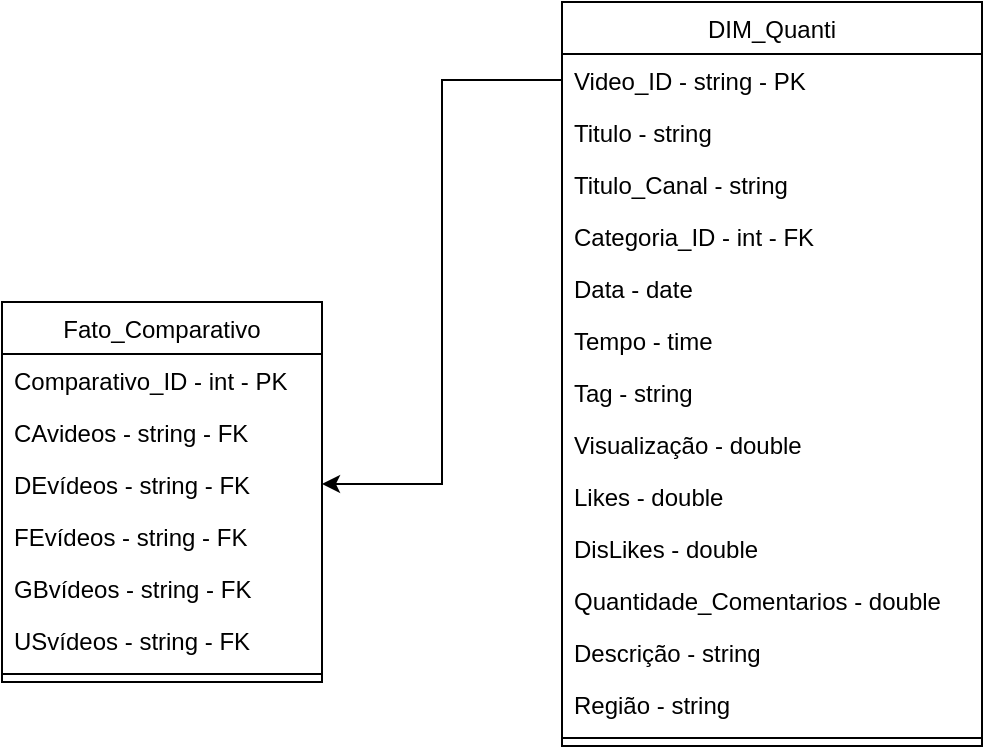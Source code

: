 <mxfile version="21.2.4" type="github">
  <diagram id="C5RBs43oDa-KdzZeNtuy" name="Page-1">
    <mxGraphModel dx="880" dy="1653" grid="1" gridSize="10" guides="1" tooltips="1" connect="1" arrows="1" fold="1" page="1" pageScale="1" pageWidth="827" pageHeight="1169" math="0" shadow="0">
      <root>
        <mxCell id="WIyWlLk6GJQsqaUBKTNV-0" />
        <mxCell id="WIyWlLk6GJQsqaUBKTNV-1" parent="WIyWlLk6GJQsqaUBKTNV-0" />
        <mxCell id="zkfFHV4jXpPFQw0GAbJ--17" value="Fato_Comparativo&#xa;" style="swimlane;fontStyle=0;align=center;verticalAlign=top;childLayout=stackLayout;horizontal=1;startSize=26;horizontalStack=0;resizeParent=1;resizeLast=0;collapsible=1;marginBottom=0;rounded=0;shadow=0;strokeWidth=1;" parent="WIyWlLk6GJQsqaUBKTNV-1" vertex="1">
          <mxGeometry x="510" y="-30" width="160" height="190" as="geometry">
            <mxRectangle x="550" y="140" width="160" height="26" as="alternateBounds" />
          </mxGeometry>
        </mxCell>
        <mxCell id="zkfFHV4jXpPFQw0GAbJ--18" value="Comparativo_ID - int - PK" style="text;align=left;verticalAlign=top;spacingLeft=4;spacingRight=4;overflow=hidden;rotatable=0;points=[[0,0.5],[1,0.5]];portConstraint=eastwest;" parent="zkfFHV4jXpPFQw0GAbJ--17" vertex="1">
          <mxGeometry y="26" width="160" height="26" as="geometry" />
        </mxCell>
        <mxCell id="zkfFHV4jXpPFQw0GAbJ--19" value="CAvideos - string - FK" style="text;align=left;verticalAlign=top;spacingLeft=4;spacingRight=4;overflow=hidden;rotatable=0;points=[[0,0.5],[1,0.5]];portConstraint=eastwest;rounded=0;shadow=0;html=0;" parent="zkfFHV4jXpPFQw0GAbJ--17" vertex="1">
          <mxGeometry y="52" width="160" height="26" as="geometry" />
        </mxCell>
        <mxCell id="RwffyjR6EgKe0kXsIX9w-15" value="DEvídeos - string - FK" style="text;align=left;verticalAlign=top;spacingLeft=4;spacingRight=4;overflow=hidden;rotatable=0;points=[[0,0.5],[1,0.5]];portConstraint=eastwest;rounded=0;shadow=0;html=0;" parent="zkfFHV4jXpPFQw0GAbJ--17" vertex="1">
          <mxGeometry y="78" width="160" height="26" as="geometry" />
        </mxCell>
        <mxCell id="RwffyjR6EgKe0kXsIX9w-16" value="FEvídeos - string - FK" style="text;align=left;verticalAlign=top;spacingLeft=4;spacingRight=4;overflow=hidden;rotatable=0;points=[[0,0.5],[1,0.5]];portConstraint=eastwest;rounded=0;shadow=0;html=0;" parent="zkfFHV4jXpPFQw0GAbJ--17" vertex="1">
          <mxGeometry y="104" width="160" height="26" as="geometry" />
        </mxCell>
        <mxCell id="RwffyjR6EgKe0kXsIX9w-17" value="GBvídeos - string - FK" style="text;align=left;verticalAlign=top;spacingLeft=4;spacingRight=4;overflow=hidden;rotatable=0;points=[[0,0.5],[1,0.5]];portConstraint=eastwest;rounded=0;shadow=0;html=0;" parent="zkfFHV4jXpPFQw0GAbJ--17" vertex="1">
          <mxGeometry y="130" width="160" height="26" as="geometry" />
        </mxCell>
        <mxCell id="RwffyjR6EgKe0kXsIX9w-18" value="USvídeos - string - FK" style="text;align=left;verticalAlign=top;spacingLeft=4;spacingRight=4;overflow=hidden;rotatable=0;points=[[0,0.5],[1,0.5]];portConstraint=eastwest;rounded=0;shadow=0;html=0;" parent="zkfFHV4jXpPFQw0GAbJ--17" vertex="1">
          <mxGeometry y="156" width="160" height="26" as="geometry" />
        </mxCell>
        <mxCell id="zkfFHV4jXpPFQw0GAbJ--23" value="" style="line;html=1;strokeWidth=1;align=left;verticalAlign=middle;spacingTop=-1;spacingLeft=3;spacingRight=3;rotatable=0;labelPosition=right;points=[];portConstraint=eastwest;" parent="zkfFHV4jXpPFQw0GAbJ--17" vertex="1">
          <mxGeometry y="182" width="160" height="8" as="geometry" />
        </mxCell>
        <mxCell id="RwffyjR6EgKe0kXsIX9w-0" value="DIM_Quanti" style="swimlane;fontStyle=0;align=center;verticalAlign=top;childLayout=stackLayout;horizontal=1;startSize=26;horizontalStack=0;resizeParent=1;resizeLast=0;collapsible=1;marginBottom=0;rounded=0;shadow=0;strokeWidth=1;" parent="WIyWlLk6GJQsqaUBKTNV-1" vertex="1">
          <mxGeometry x="790" y="-180" width="210" height="372" as="geometry">
            <mxRectangle x="340" y="380" width="170" height="26" as="alternateBounds" />
          </mxGeometry>
        </mxCell>
        <mxCell id="RwffyjR6EgKe0kXsIX9w-1" value="Video_ID - string - PK" style="text;align=left;verticalAlign=top;spacingLeft=4;spacingRight=4;overflow=hidden;rotatable=0;points=[[0,0.5],[1,0.5]];portConstraint=eastwest;" parent="RwffyjR6EgKe0kXsIX9w-0" vertex="1">
          <mxGeometry y="26" width="210" height="26" as="geometry" />
        </mxCell>
        <mxCell id="RwffyjR6EgKe0kXsIX9w-2" value="Titulo - string" style="text;align=left;verticalAlign=top;spacingLeft=4;spacingRight=4;overflow=hidden;rotatable=0;points=[[0,0.5],[1,0.5]];portConstraint=eastwest;" parent="RwffyjR6EgKe0kXsIX9w-0" vertex="1">
          <mxGeometry y="52" width="210" height="26" as="geometry" />
        </mxCell>
        <mxCell id="RwffyjR6EgKe0kXsIX9w-3" value="Titulo_Canal - string" style="text;align=left;verticalAlign=top;spacingLeft=4;spacingRight=4;overflow=hidden;rotatable=0;points=[[0,0.5],[1,0.5]];portConstraint=eastwest;" parent="RwffyjR6EgKe0kXsIX9w-0" vertex="1">
          <mxGeometry y="78" width="210" height="26" as="geometry" />
        </mxCell>
        <mxCell id="RwffyjR6EgKe0kXsIX9w-4" value="Categoria_ID - int - FK" style="text;align=left;verticalAlign=top;spacingLeft=4;spacingRight=4;overflow=hidden;rotatable=0;points=[[0,0.5],[1,0.5]];portConstraint=eastwest;" parent="RwffyjR6EgKe0kXsIX9w-0" vertex="1">
          <mxGeometry y="104" width="210" height="26" as="geometry" />
        </mxCell>
        <mxCell id="RwffyjR6EgKe0kXsIX9w-5" value="Data - date" style="text;align=left;verticalAlign=top;spacingLeft=4;spacingRight=4;overflow=hidden;rotatable=0;points=[[0,0.5],[1,0.5]];portConstraint=eastwest;" parent="RwffyjR6EgKe0kXsIX9w-0" vertex="1">
          <mxGeometry y="130" width="210" height="26" as="geometry" />
        </mxCell>
        <mxCell id="RwffyjR6EgKe0kXsIX9w-6" value="Tempo - time" style="text;align=left;verticalAlign=top;spacingLeft=4;spacingRight=4;overflow=hidden;rotatable=0;points=[[0,0.5],[1,0.5]];portConstraint=eastwest;" parent="RwffyjR6EgKe0kXsIX9w-0" vertex="1">
          <mxGeometry y="156" width="210" height="26" as="geometry" />
        </mxCell>
        <mxCell id="RwffyjR6EgKe0kXsIX9w-7" value="Tag - string" style="text;align=left;verticalAlign=top;spacingLeft=4;spacingRight=4;overflow=hidden;rotatable=0;points=[[0,0.5],[1,0.5]];portConstraint=eastwest;" parent="RwffyjR6EgKe0kXsIX9w-0" vertex="1">
          <mxGeometry y="182" width="210" height="26" as="geometry" />
        </mxCell>
        <mxCell id="RwffyjR6EgKe0kXsIX9w-8" value="Visualização - double" style="text;align=left;verticalAlign=top;spacingLeft=4;spacingRight=4;overflow=hidden;rotatable=0;points=[[0,0.5],[1,0.5]];portConstraint=eastwest;" parent="RwffyjR6EgKe0kXsIX9w-0" vertex="1">
          <mxGeometry y="208" width="210" height="26" as="geometry" />
        </mxCell>
        <mxCell id="RwffyjR6EgKe0kXsIX9w-9" value="Likes - double" style="text;align=left;verticalAlign=top;spacingLeft=4;spacingRight=4;overflow=hidden;rotatable=0;points=[[0,0.5],[1,0.5]];portConstraint=eastwest;" parent="RwffyjR6EgKe0kXsIX9w-0" vertex="1">
          <mxGeometry y="234" width="210" height="26" as="geometry" />
        </mxCell>
        <mxCell id="RwffyjR6EgKe0kXsIX9w-10" value="DisLikes - double" style="text;align=left;verticalAlign=top;spacingLeft=4;spacingRight=4;overflow=hidden;rotatable=0;points=[[0,0.5],[1,0.5]];portConstraint=eastwest;" parent="RwffyjR6EgKe0kXsIX9w-0" vertex="1">
          <mxGeometry y="260" width="210" height="26" as="geometry" />
        </mxCell>
        <mxCell id="RwffyjR6EgKe0kXsIX9w-11" value="Quantidade_Comentarios - double" style="text;align=left;verticalAlign=top;spacingLeft=4;spacingRight=4;overflow=hidden;rotatable=0;points=[[0,0.5],[1,0.5]];portConstraint=eastwest;" parent="RwffyjR6EgKe0kXsIX9w-0" vertex="1">
          <mxGeometry y="286" width="210" height="26" as="geometry" />
        </mxCell>
        <mxCell id="RwffyjR6EgKe0kXsIX9w-12" value="Descrição - string&#xa;" style="text;align=left;verticalAlign=top;spacingLeft=4;spacingRight=4;overflow=hidden;rotatable=0;points=[[0,0.5],[1,0.5]];portConstraint=eastwest;" parent="RwffyjR6EgKe0kXsIX9w-0" vertex="1">
          <mxGeometry y="312" width="210" height="26" as="geometry" />
        </mxCell>
        <mxCell id="RwffyjR6EgKe0kXsIX9w-13" value="Região - string&#xa;" style="text;align=left;verticalAlign=top;spacingLeft=4;spacingRight=4;overflow=hidden;rotatable=0;points=[[0,0.5],[1,0.5]];portConstraint=eastwest;" parent="RwffyjR6EgKe0kXsIX9w-0" vertex="1">
          <mxGeometry y="338" width="210" height="26" as="geometry" />
        </mxCell>
        <mxCell id="RwffyjR6EgKe0kXsIX9w-14" value="" style="line;html=1;strokeWidth=1;align=left;verticalAlign=middle;spacingTop=-1;spacingLeft=3;spacingRight=3;rotatable=0;labelPosition=right;points=[];portConstraint=eastwest;" parent="RwffyjR6EgKe0kXsIX9w-0" vertex="1">
          <mxGeometry y="364" width="210" height="8" as="geometry" />
        </mxCell>
        <mxCell id="RwffyjR6EgKe0kXsIX9w-19" style="edgeStyle=orthogonalEdgeStyle;rounded=0;orthogonalLoop=1;jettySize=auto;html=1;" parent="WIyWlLk6GJQsqaUBKTNV-1" source="RwffyjR6EgKe0kXsIX9w-1" target="RwffyjR6EgKe0kXsIX9w-15" edge="1">
          <mxGeometry relative="1" as="geometry" />
        </mxCell>
      </root>
    </mxGraphModel>
  </diagram>
</mxfile>
